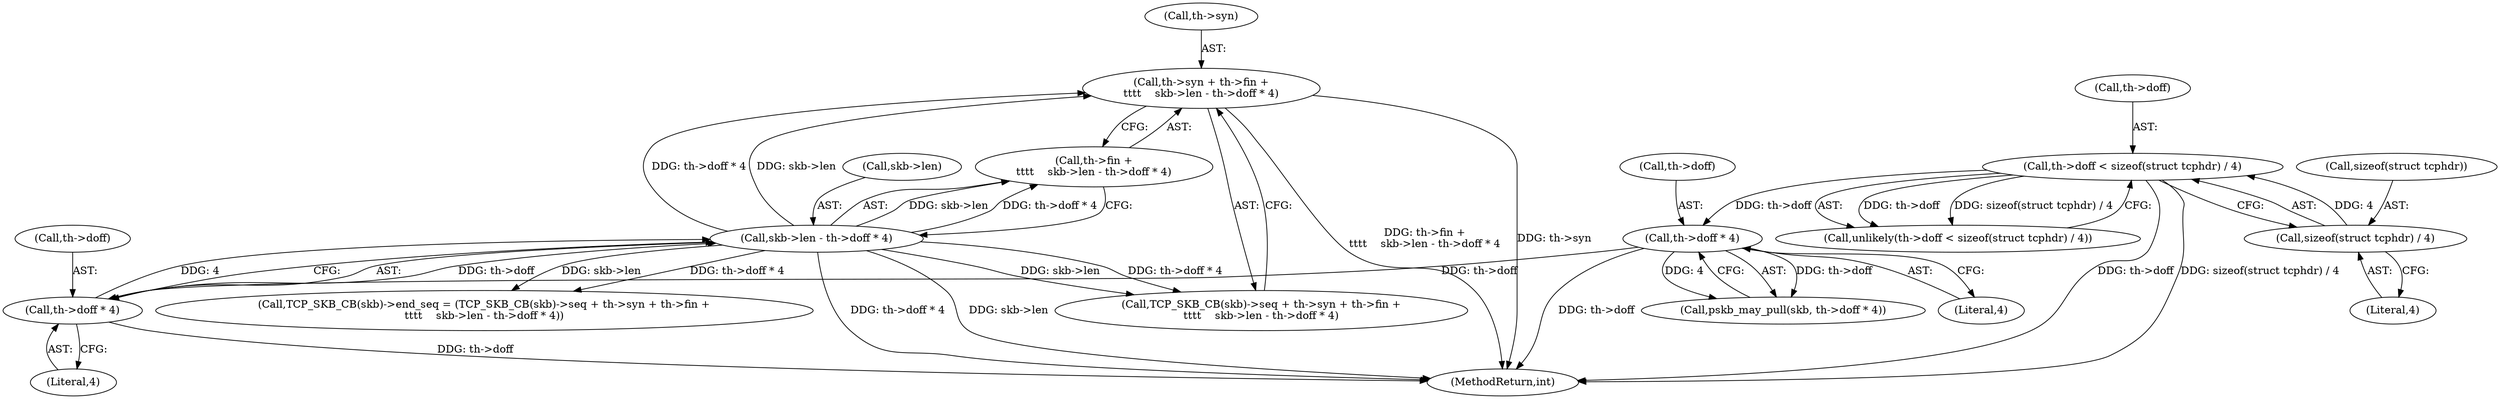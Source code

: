 digraph "0_linux_ac6e780070e30e4c35bd395acfe9191e6268bdd3@pointer" {
"1000215" [label="(Call,th->syn + th->fin +\n\t\t\t\t    skb->len - th->doff * 4)"];
"1000223" [label="(Call,skb->len - th->doff * 4)"];
"1000227" [label="(Call,th->doff * 4)"];
"1000160" [label="(Call,th->doff * 4)"];
"1000147" [label="(Call,th->doff < sizeof(struct tcphdr) / 4)"];
"1000151" [label="(Call,sizeof(struct tcphdr) / 4)"];
"1000219" [label="(Call,th->fin +\n\t\t\t\t    skb->len - th->doff * 4)"];
"1000158" [label="(Call,pskb_may_pull(skb, th->doff * 4))"];
"1000161" [label="(Call,th->doff)"];
"1000216" [label="(Call,th->syn)"];
"1000160" [label="(Call,th->doff * 4)"];
"1000609" [label="(MethodReturn,int)"];
"1000224" [label="(Call,skb->len)"];
"1000210" [label="(Call,TCP_SKB_CB(skb)->seq + th->syn + th->fin +\n\t\t\t\t    skb->len - th->doff * 4)"];
"1000147" [label="(Call,th->doff < sizeof(struct tcphdr) / 4)"];
"1000215" [label="(Call,th->syn + th->fin +\n\t\t\t\t    skb->len - th->doff * 4)"];
"1000228" [label="(Call,th->doff)"];
"1000227" [label="(Call,th->doff * 4)"];
"1000223" [label="(Call,skb->len - th->doff * 4)"];
"1000152" [label="(Call,sizeof(struct tcphdr))"];
"1000231" [label="(Literal,4)"];
"1000164" [label="(Literal,4)"];
"1000205" [label="(Call,TCP_SKB_CB(skb)->end_seq = (TCP_SKB_CB(skb)->seq + th->syn + th->fin +\n\t\t\t\t    skb->len - th->doff * 4))"];
"1000146" [label="(Call,unlikely(th->doff < sizeof(struct tcphdr) / 4))"];
"1000148" [label="(Call,th->doff)"];
"1000154" [label="(Literal,4)"];
"1000151" [label="(Call,sizeof(struct tcphdr) / 4)"];
"1000215" -> "1000210"  [label="AST: "];
"1000215" -> "1000219"  [label="CFG: "];
"1000216" -> "1000215"  [label="AST: "];
"1000219" -> "1000215"  [label="AST: "];
"1000210" -> "1000215"  [label="CFG: "];
"1000215" -> "1000609"  [label="DDG: th->syn"];
"1000215" -> "1000609"  [label="DDG: th->fin +\n\t\t\t\t    skb->len - th->doff * 4"];
"1000223" -> "1000215"  [label="DDG: skb->len"];
"1000223" -> "1000215"  [label="DDG: th->doff * 4"];
"1000223" -> "1000219"  [label="AST: "];
"1000223" -> "1000227"  [label="CFG: "];
"1000224" -> "1000223"  [label="AST: "];
"1000227" -> "1000223"  [label="AST: "];
"1000219" -> "1000223"  [label="CFG: "];
"1000223" -> "1000609"  [label="DDG: th->doff * 4"];
"1000223" -> "1000609"  [label="DDG: skb->len"];
"1000223" -> "1000205"  [label="DDG: skb->len"];
"1000223" -> "1000205"  [label="DDG: th->doff * 4"];
"1000223" -> "1000210"  [label="DDG: skb->len"];
"1000223" -> "1000210"  [label="DDG: th->doff * 4"];
"1000223" -> "1000219"  [label="DDG: skb->len"];
"1000223" -> "1000219"  [label="DDG: th->doff * 4"];
"1000227" -> "1000223"  [label="DDG: th->doff"];
"1000227" -> "1000223"  [label="DDG: 4"];
"1000227" -> "1000231"  [label="CFG: "];
"1000228" -> "1000227"  [label="AST: "];
"1000231" -> "1000227"  [label="AST: "];
"1000227" -> "1000609"  [label="DDG: th->doff"];
"1000160" -> "1000227"  [label="DDG: th->doff"];
"1000160" -> "1000158"  [label="AST: "];
"1000160" -> "1000164"  [label="CFG: "];
"1000161" -> "1000160"  [label="AST: "];
"1000164" -> "1000160"  [label="AST: "];
"1000158" -> "1000160"  [label="CFG: "];
"1000160" -> "1000609"  [label="DDG: th->doff"];
"1000160" -> "1000158"  [label="DDG: th->doff"];
"1000160" -> "1000158"  [label="DDG: 4"];
"1000147" -> "1000160"  [label="DDG: th->doff"];
"1000147" -> "1000146"  [label="AST: "];
"1000147" -> "1000151"  [label="CFG: "];
"1000148" -> "1000147"  [label="AST: "];
"1000151" -> "1000147"  [label="AST: "];
"1000146" -> "1000147"  [label="CFG: "];
"1000147" -> "1000609"  [label="DDG: sizeof(struct tcphdr) / 4"];
"1000147" -> "1000609"  [label="DDG: th->doff"];
"1000147" -> "1000146"  [label="DDG: th->doff"];
"1000147" -> "1000146"  [label="DDG: sizeof(struct tcphdr) / 4"];
"1000151" -> "1000147"  [label="DDG: 4"];
"1000151" -> "1000154"  [label="CFG: "];
"1000152" -> "1000151"  [label="AST: "];
"1000154" -> "1000151"  [label="AST: "];
}
